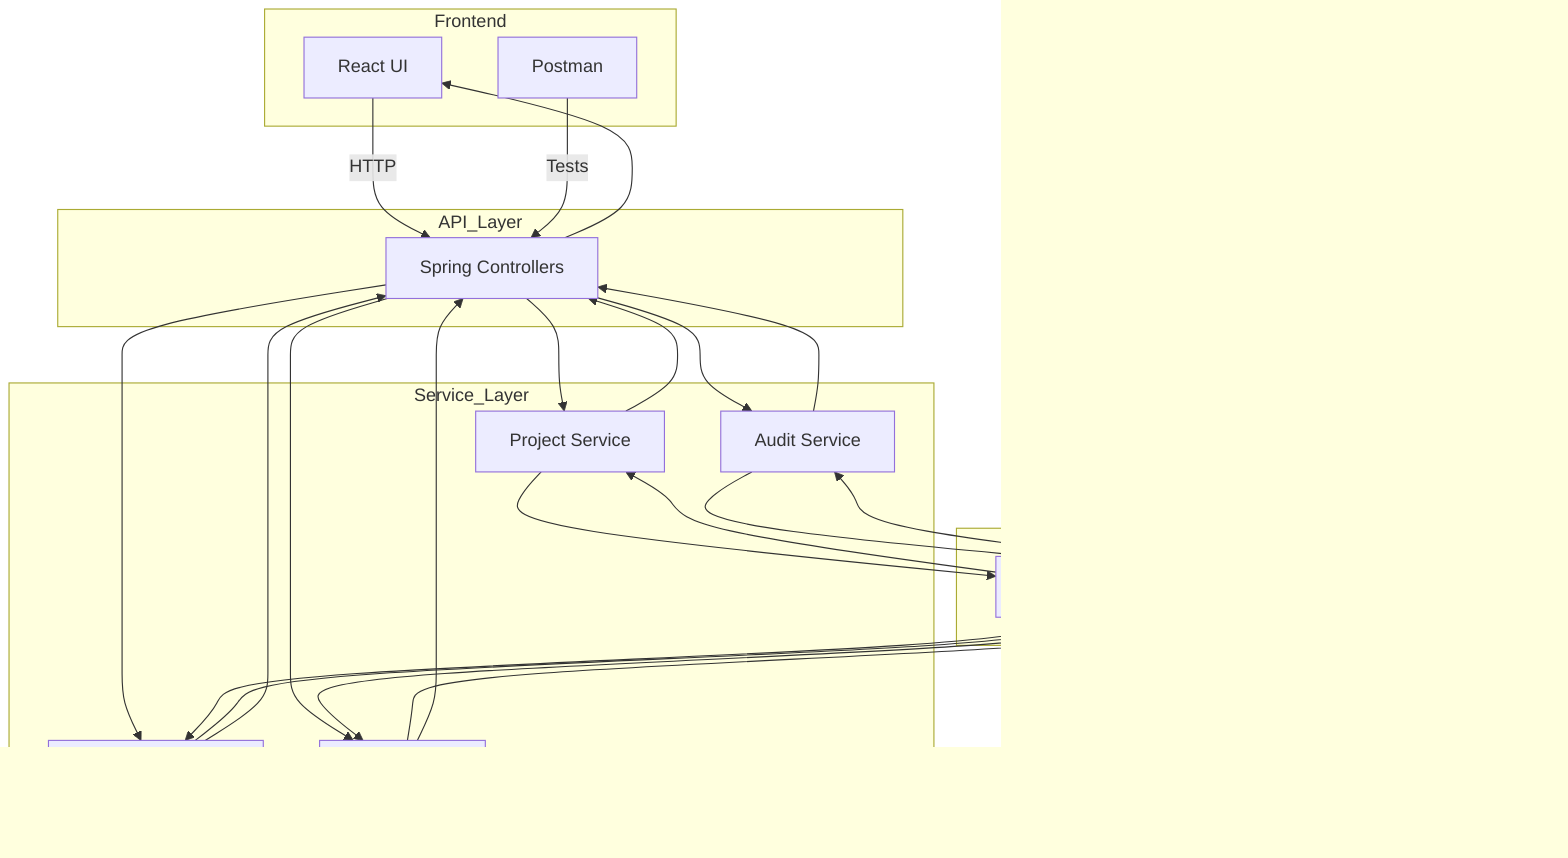 graph TD
    subgraph Frontend
        A[React UI]
        A2[Postman]
    end

    subgraph API_Layer
        B[Spring Controllers]
    end

    subgraph Service_Layer
        C[Project Service]
        C2[Developer Service]
        C3[Skill Service]
        C4[Audit Service]
    end

    subgraph Repository_Layer
        D1[JPA - PostgreSQL]
        D2[MongoDB Repository]
    end

    subgraph Databases
        E[(PostgreSQL)]
        F[(MongoDB)]
    end

    A -->|HTTP| B
    A2 -->|Tests| B
    B --> C
    B --> C2
    B --> C3
    B --> C4

    C --> D1
    C2 --> D1
    C3 --> D1
    C4 --> D2

    D1 --> E
    D2 --> F

    D1 --> C
    D1 --> C2
    D1 --> C3
    D2 --> C4

    C --> B
    C2 --> B
    C3 --> B
    C4 --> B
    B --> A